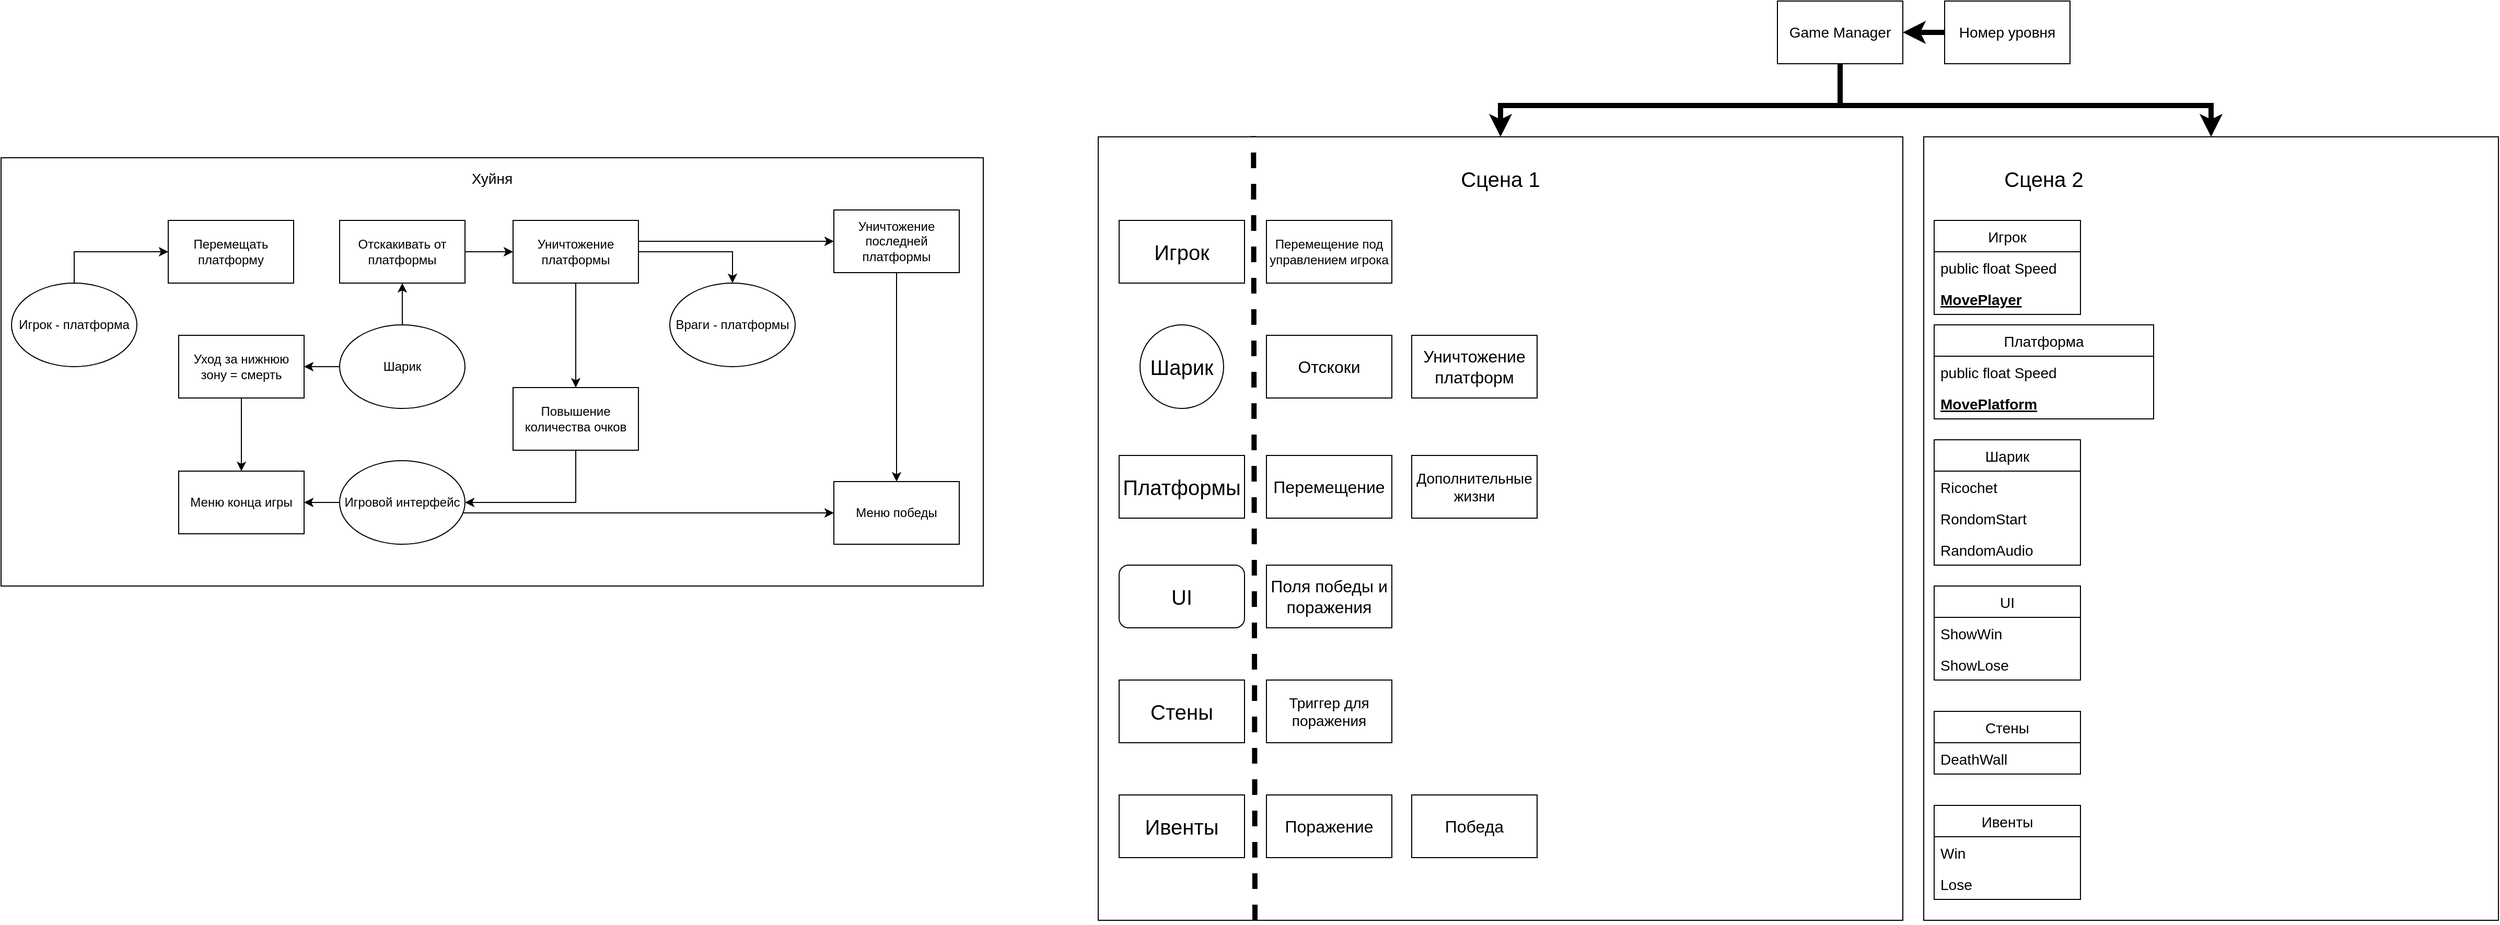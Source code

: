<mxfile version="20.0.4" type="device"><diagram id="8PPBx47oKJ03G-y6J3-x" name="Page-1"><mxGraphModel dx="1422" dy="762" grid="1" gridSize="10" guides="1" tooltips="1" connect="1" arrows="1" fold="1" page="1" pageScale="1" pageWidth="827" pageHeight="1169" math="0" shadow="0"><root><mxCell id="0"/><mxCell id="1" parent="0"/><mxCell id="Qo7JZYeFU071OT8m-PcR-28" value="" style="rounded=0;whiteSpace=wrap;html=1;fontSize=14;" vertex="1" parent="1"><mxGeometry x="30" y="240" width="940" height="410" as="geometry"/></mxCell><mxCell id="aQnVL8b83ygTikX0GSs1-15" style="edgeStyle=orthogonalEdgeStyle;rounded=0;orthogonalLoop=1;jettySize=auto;html=1;entryX=0;entryY=0.5;entryDx=0;entryDy=0;" parent="1" source="aQnVL8b83ygTikX0GSs1-1" target="aQnVL8b83ygTikX0GSs1-4" edge="1"><mxGeometry relative="1" as="geometry"><Array as="points"><mxPoint x="100" y="330"/></Array></mxGeometry></mxCell><mxCell id="aQnVL8b83ygTikX0GSs1-1" value="Игрок - платформа" style="ellipse;whiteSpace=wrap;html=1;" parent="1" vertex="1"><mxGeometry x="40" y="360" width="120" height="80" as="geometry"/></mxCell><mxCell id="aQnVL8b83ygTikX0GSs1-2" value="Враги - платформы" style="ellipse;whiteSpace=wrap;html=1;" parent="1" vertex="1"><mxGeometry x="670" y="360" width="120" height="80" as="geometry"/></mxCell><mxCell id="aQnVL8b83ygTikX0GSs1-20" value="" style="edgeStyle=orthogonalEdgeStyle;rounded=0;orthogonalLoop=1;jettySize=auto;html=1;" parent="1" source="aQnVL8b83ygTikX0GSs1-3" target="aQnVL8b83ygTikX0GSs1-18" edge="1"><mxGeometry relative="1" as="geometry"/></mxCell><mxCell id="aQnVL8b83ygTikX0GSs1-24" style="edgeStyle=orthogonalEdgeStyle;rounded=0;orthogonalLoop=1;jettySize=auto;html=1;entryX=0;entryY=0.5;entryDx=0;entryDy=0;" parent="1" source="aQnVL8b83ygTikX0GSs1-3" target="aQnVL8b83ygTikX0GSs1-23" edge="1"><mxGeometry relative="1" as="geometry"><Array as="points"><mxPoint x="827" y="580"/></Array></mxGeometry></mxCell><mxCell id="aQnVL8b83ygTikX0GSs1-3" value="Игровой интерфейс" style="ellipse;whiteSpace=wrap;html=1;" parent="1" vertex="1"><mxGeometry x="354" y="530" width="120" height="80" as="geometry"/></mxCell><mxCell id="aQnVL8b83ygTikX0GSs1-4" value="Перемещать платформу" style="rounded=0;whiteSpace=wrap;html=1;" parent="1" vertex="1"><mxGeometry x="190" y="300" width="120" height="60" as="geometry"/></mxCell><mxCell id="aQnVL8b83ygTikX0GSs1-7" value="" style="edgeStyle=orthogonalEdgeStyle;rounded=0;orthogonalLoop=1;jettySize=auto;html=1;" parent="1" source="aQnVL8b83ygTikX0GSs1-5" target="aQnVL8b83ygTikX0GSs1-6" edge="1"><mxGeometry relative="1" as="geometry"/></mxCell><mxCell id="aQnVL8b83ygTikX0GSs1-17" value="" style="edgeStyle=orthogonalEdgeStyle;rounded=0;orthogonalLoop=1;jettySize=auto;html=1;" parent="1" source="aQnVL8b83ygTikX0GSs1-5" target="aQnVL8b83ygTikX0GSs1-16" edge="1"><mxGeometry relative="1" as="geometry"/></mxCell><mxCell id="aQnVL8b83ygTikX0GSs1-5" value="Шарик" style="ellipse;whiteSpace=wrap;html=1;" parent="1" vertex="1"><mxGeometry x="354" y="400" width="120" height="80" as="geometry"/></mxCell><mxCell id="aQnVL8b83ygTikX0GSs1-10" value="" style="edgeStyle=orthogonalEdgeStyle;rounded=0;orthogonalLoop=1;jettySize=auto;html=1;" parent="1" source="aQnVL8b83ygTikX0GSs1-6" target="aQnVL8b83ygTikX0GSs1-9" edge="1"><mxGeometry relative="1" as="geometry"/></mxCell><mxCell id="aQnVL8b83ygTikX0GSs1-6" value="Отскакивать от платформы" style="rounded=0;whiteSpace=wrap;html=1;" parent="1" vertex="1"><mxGeometry x="354" y="300" width="120" height="60" as="geometry"/></mxCell><mxCell id="aQnVL8b83ygTikX0GSs1-11" style="edgeStyle=orthogonalEdgeStyle;rounded=0;orthogonalLoop=1;jettySize=auto;html=1;" parent="1" source="aQnVL8b83ygTikX0GSs1-9" target="aQnVL8b83ygTikX0GSs1-2" edge="1"><mxGeometry relative="1" as="geometry"><Array as="points"><mxPoint x="730" y="330"/></Array></mxGeometry></mxCell><mxCell id="aQnVL8b83ygTikX0GSs1-13" style="edgeStyle=orthogonalEdgeStyle;rounded=0;orthogonalLoop=1;jettySize=auto;html=1;entryX=0.5;entryY=0;entryDx=0;entryDy=0;" parent="1" source="aQnVL8b83ygTikX0GSs1-9" target="aQnVL8b83ygTikX0GSs1-12" edge="1"><mxGeometry relative="1" as="geometry"/></mxCell><mxCell id="aQnVL8b83ygTikX0GSs1-22" style="edgeStyle=orthogonalEdgeStyle;rounded=0;orthogonalLoop=1;jettySize=auto;html=1;entryX=0;entryY=0.5;entryDx=0;entryDy=0;" parent="1" source="aQnVL8b83ygTikX0GSs1-9" target="aQnVL8b83ygTikX0GSs1-21" edge="1"><mxGeometry relative="1" as="geometry"><Array as="points"><mxPoint x="827" y="320"/></Array></mxGeometry></mxCell><mxCell id="aQnVL8b83ygTikX0GSs1-9" value="Уничтожение платформы" style="rounded=0;whiteSpace=wrap;html=1;" parent="1" vertex="1"><mxGeometry x="520" y="300" width="120" height="60" as="geometry"/></mxCell><mxCell id="aQnVL8b83ygTikX0GSs1-14" style="edgeStyle=orthogonalEdgeStyle;rounded=0;orthogonalLoop=1;jettySize=auto;html=1;entryX=1;entryY=0.5;entryDx=0;entryDy=0;" parent="1" source="aQnVL8b83ygTikX0GSs1-12" target="aQnVL8b83ygTikX0GSs1-3" edge="1"><mxGeometry relative="1" as="geometry"><Array as="points"><mxPoint x="580" y="570"/></Array></mxGeometry></mxCell><mxCell id="aQnVL8b83ygTikX0GSs1-12" value="Повышение количества очков" style="rounded=0;whiteSpace=wrap;html=1;" parent="1" vertex="1"><mxGeometry x="520" y="460" width="120" height="60" as="geometry"/></mxCell><mxCell id="aQnVL8b83ygTikX0GSs1-19" style="edgeStyle=orthogonalEdgeStyle;rounded=0;orthogonalLoop=1;jettySize=auto;html=1;entryX=0.5;entryY=0;entryDx=0;entryDy=0;" parent="1" source="aQnVL8b83ygTikX0GSs1-16" target="aQnVL8b83ygTikX0GSs1-18" edge="1"><mxGeometry relative="1" as="geometry"/></mxCell><mxCell id="aQnVL8b83ygTikX0GSs1-16" value="Уход за нижнюю зону = смерть" style="rounded=0;whiteSpace=wrap;html=1;" parent="1" vertex="1"><mxGeometry x="200" y="410" width="120" height="60" as="geometry"/></mxCell><mxCell id="aQnVL8b83ygTikX0GSs1-18" value="Меню конца игры" style="rounded=0;whiteSpace=wrap;html=1;" parent="1" vertex="1"><mxGeometry x="200" y="540" width="120" height="60" as="geometry"/></mxCell><mxCell id="aQnVL8b83ygTikX0GSs1-25" style="edgeStyle=orthogonalEdgeStyle;rounded=0;orthogonalLoop=1;jettySize=auto;html=1;entryX=0.5;entryY=0;entryDx=0;entryDy=0;" parent="1" source="aQnVL8b83ygTikX0GSs1-21" target="aQnVL8b83ygTikX0GSs1-23" edge="1"><mxGeometry relative="1" as="geometry"/></mxCell><mxCell id="aQnVL8b83ygTikX0GSs1-21" value="Уничтожение последней платформы" style="rounded=0;whiteSpace=wrap;html=1;" parent="1" vertex="1"><mxGeometry x="827" y="290" width="120" height="60" as="geometry"/></mxCell><mxCell id="aQnVL8b83ygTikX0GSs1-23" value="Меню победы" style="rounded=0;whiteSpace=wrap;html=1;" parent="1" vertex="1"><mxGeometry x="827" y="550" width="120" height="60" as="geometry"/></mxCell><mxCell id="Qo7JZYeFU071OT8m-PcR-1" value="" style="rounded=0;whiteSpace=wrap;html=1;" vertex="1" parent="1"><mxGeometry x="1080" y="220" width="770" height="750" as="geometry"/></mxCell><mxCell id="Qo7JZYeFU071OT8m-PcR-2" value="Сцена 1" style="text;html=1;strokeColor=none;fillColor=none;align=center;verticalAlign=middle;whiteSpace=wrap;rounded=0;fontSize=20;" vertex="1" parent="1"><mxGeometry x="1395" y="240" width="140" height="40" as="geometry"/></mxCell><mxCell id="Qo7JZYeFU071OT8m-PcR-3" value="Игрок" style="rounded=0;whiteSpace=wrap;html=1;fontSize=20;" vertex="1" parent="1"><mxGeometry x="1100" y="300" width="120" height="60" as="geometry"/></mxCell><mxCell id="Qo7JZYeFU071OT8m-PcR-4" value="Шарик" style="ellipse;whiteSpace=wrap;html=1;aspect=fixed;fontSize=20;" vertex="1" parent="1"><mxGeometry x="1120" y="400" width="80" height="80" as="geometry"/></mxCell><mxCell id="Qo7JZYeFU071OT8m-PcR-5" value="Платформы" style="rounded=0;whiteSpace=wrap;html=1;fontSize=20;" vertex="1" parent="1"><mxGeometry x="1100" y="525" width="120" height="60" as="geometry"/></mxCell><mxCell id="Qo7JZYeFU071OT8m-PcR-6" value="UI" style="rounded=1;whiteSpace=wrap;html=1;fontSize=20;" vertex="1" parent="1"><mxGeometry x="1100" y="630" width="120" height="60" as="geometry"/></mxCell><mxCell id="Qo7JZYeFU071OT8m-PcR-7" value="Стены" style="rounded=0;whiteSpace=wrap;html=1;fontSize=20;" vertex="1" parent="1"><mxGeometry x="1100" y="740" width="120" height="60" as="geometry"/></mxCell><mxCell id="Qo7JZYeFU071OT8m-PcR-8" value="Ивенты" style="rounded=0;whiteSpace=wrap;html=1;fontSize=20;" vertex="1" parent="1"><mxGeometry x="1100" y="850" width="120" height="60" as="geometry"/></mxCell><mxCell id="Qo7JZYeFU071OT8m-PcR-9" value="Отскоки" style="rounded=0;whiteSpace=wrap;html=1;fontSize=16;" vertex="1" parent="1"><mxGeometry x="1241" y="410" width="120" height="60" as="geometry"/></mxCell><mxCell id="Qo7JZYeFU071OT8m-PcR-10" value="Перемещение" style="rounded=0;whiteSpace=wrap;html=1;fontSize=16;" vertex="1" parent="1"><mxGeometry x="1241" y="525" width="120" height="60" as="geometry"/></mxCell><mxCell id="Qo7JZYeFU071OT8m-PcR-11" value="Уничтожение платформ" style="rounded=0;whiteSpace=wrap;html=1;fontSize=16;" vertex="1" parent="1"><mxGeometry x="1380" y="410" width="120" height="60" as="geometry"/></mxCell><mxCell id="Qo7JZYeFU071OT8m-PcR-12" value="Перемещение под управлением игрока" style="rounded=0;whiteSpace=wrap;html=1;fontSize=12;" vertex="1" parent="1"><mxGeometry x="1241" y="300" width="120" height="60" as="geometry"/></mxCell><mxCell id="Qo7JZYeFU071OT8m-PcR-13" value="Поля победы и поражения" style="rounded=0;whiteSpace=wrap;html=1;fontSize=16;" vertex="1" parent="1"><mxGeometry x="1241" y="630" width="120" height="60" as="geometry"/></mxCell><mxCell id="Qo7JZYeFU071OT8m-PcR-15" value="Поражение" style="rounded=0;whiteSpace=wrap;html=1;fontSize=16;" vertex="1" parent="1"><mxGeometry x="1241" y="850" width="120" height="60" as="geometry"/></mxCell><mxCell id="Qo7JZYeFU071OT8m-PcR-16" value="Победа" style="rounded=0;whiteSpace=wrap;html=1;fontSize=16;" vertex="1" parent="1"><mxGeometry x="1380" y="850" width="120" height="60" as="geometry"/></mxCell><mxCell id="Qo7JZYeFU071OT8m-PcR-17" value="" style="rounded=0;whiteSpace=wrap;html=1;" vertex="1" parent="1"><mxGeometry x="1870" y="220" width="550" height="750" as="geometry"/></mxCell><mxCell id="Qo7JZYeFU071OT8m-PcR-19" value="Сцена 2" style="text;html=1;strokeColor=none;fillColor=none;align=center;verticalAlign=middle;whiteSpace=wrap;rounded=0;fontSize=20;" vertex="1" parent="1"><mxGeometry x="1915" y="240" width="140" height="40" as="geometry"/></mxCell><mxCell id="Qo7JZYeFU071OT8m-PcR-20" value="Дополнительные жизни" style="rounded=0;whiteSpace=wrap;html=1;fontSize=14;" vertex="1" parent="1"><mxGeometry x="1380" y="525" width="120" height="60" as="geometry"/></mxCell><mxCell id="Qo7JZYeFU071OT8m-PcR-21" value="Триггер для поражения" style="rounded=0;whiteSpace=wrap;html=1;fontSize=14;" vertex="1" parent="1"><mxGeometry x="1241" y="740" width="120" height="60" as="geometry"/></mxCell><mxCell id="Qo7JZYeFU071OT8m-PcR-25" style="edgeStyle=orthogonalEdgeStyle;rounded=0;jumpSize=11;orthogonalLoop=1;jettySize=auto;html=1;fontSize=14;endSize=6;strokeWidth=5;" edge="1" parent="1" source="Qo7JZYeFU071OT8m-PcR-22" target="Qo7JZYeFU071OT8m-PcR-1"><mxGeometry relative="1" as="geometry"><Array as="points"><mxPoint x="1790" y="190"/><mxPoint x="1465" y="190"/></Array></mxGeometry></mxCell><mxCell id="Qo7JZYeFU071OT8m-PcR-26" style="edgeStyle=orthogonalEdgeStyle;rounded=0;jumpSize=11;orthogonalLoop=1;jettySize=auto;html=1;entryX=0.5;entryY=0;entryDx=0;entryDy=0;fontSize=14;endSize=6;strokeWidth=5;" edge="1" parent="1" source="Qo7JZYeFU071OT8m-PcR-22" target="Qo7JZYeFU071OT8m-PcR-17"><mxGeometry relative="1" as="geometry"><Array as="points"><mxPoint x="1790" y="190"/><mxPoint x="2145" y="190"/></Array></mxGeometry></mxCell><mxCell id="Qo7JZYeFU071OT8m-PcR-22" value="Game Manager" style="rounded=0;whiteSpace=wrap;html=1;fontSize=14;" vertex="1" parent="1"><mxGeometry x="1730" y="90" width="120" height="60" as="geometry"/></mxCell><mxCell id="Qo7JZYeFU071OT8m-PcR-27" value="" style="edgeStyle=orthogonalEdgeStyle;rounded=0;jumpSize=11;orthogonalLoop=1;jettySize=auto;html=1;fontSize=14;endSize=6;strokeWidth=5;" edge="1" parent="1" source="Qo7JZYeFU071OT8m-PcR-23" target="Qo7JZYeFU071OT8m-PcR-22"><mxGeometry relative="1" as="geometry"/></mxCell><mxCell id="Qo7JZYeFU071OT8m-PcR-23" value="Номер уровня" style="rounded=0;whiteSpace=wrap;html=1;fontSize=14;" vertex="1" parent="1"><mxGeometry x="1890" y="90" width="120" height="60" as="geometry"/></mxCell><mxCell id="Qo7JZYeFU071OT8m-PcR-24" value="" style="endArrow=none;dashed=1;html=1;rounded=0;fontSize=14;spacing=2;endSize=6;jumpSize=10;strokeWidth=5;entryX=0.193;entryY=-0.001;entryDx=0;entryDy=0;entryPerimeter=0;" edge="1" parent="1" target="Qo7JZYeFU071OT8m-PcR-1"><mxGeometry width="50" height="50" relative="1" as="geometry"><mxPoint x="1230" y="970" as="sourcePoint"/><mxPoint x="1230" y="220" as="targetPoint"/></mxGeometry></mxCell><mxCell id="Qo7JZYeFU071OT8m-PcR-29" value="Хуйня" style="text;html=1;strokeColor=none;fillColor=none;align=center;verticalAlign=middle;whiteSpace=wrap;rounded=0;fontSize=14;" vertex="1" parent="1"><mxGeometry x="470" y="245" width="60" height="30" as="geometry"/></mxCell><mxCell id="Qo7JZYeFU071OT8m-PcR-32" value="Платформа" style="swimlane;fontStyle=0;childLayout=stackLayout;horizontal=1;startSize=30;horizontalStack=0;resizeParent=1;resizeParentMax=0;resizeLast=0;collapsible=1;marginBottom=0;fontSize=14;" vertex="1" parent="1"><mxGeometry x="1880" y="400" width="210" height="90" as="geometry"/></mxCell><mxCell id="Qo7JZYeFU071OT8m-PcR-68" value="public float Speed" style="text;strokeColor=none;fillColor=none;align=left;verticalAlign=middle;spacingLeft=4;spacingRight=4;overflow=hidden;points=[[0,0.5],[1,0.5]];portConstraint=eastwest;rotatable=0;fontSize=14;" vertex="1" parent="Qo7JZYeFU071OT8m-PcR-32"><mxGeometry y="30" width="210" height="30" as="geometry"/></mxCell><mxCell id="Qo7JZYeFU071OT8m-PcR-33" value="MovePlatform" style="text;strokeColor=none;fillColor=none;align=left;verticalAlign=middle;spacingLeft=4;spacingRight=4;overflow=hidden;points=[[0,0.5],[1,0.5]];portConstraint=eastwest;rotatable=0;fontSize=14;fontStyle=5" vertex="1" parent="Qo7JZYeFU071OT8m-PcR-32"><mxGeometry y="60" width="210" height="30" as="geometry"/></mxCell><mxCell id="Qo7JZYeFU071OT8m-PcR-37" value="Шарик" style="swimlane;fontStyle=0;childLayout=stackLayout;horizontal=1;startSize=30;horizontalStack=0;resizeParent=1;resizeParentMax=0;resizeLast=0;collapsible=1;marginBottom=0;fontSize=14;" vertex="1" parent="1"><mxGeometry x="1880" y="510" width="140" height="120" as="geometry"/></mxCell><mxCell id="Qo7JZYeFU071OT8m-PcR-38" value="Ricochet" style="text;strokeColor=none;fillColor=none;align=left;verticalAlign=middle;spacingLeft=4;spacingRight=4;overflow=hidden;points=[[0,0.5],[1,0.5]];portConstraint=eastwest;rotatable=0;fontSize=14;" vertex="1" parent="Qo7JZYeFU071OT8m-PcR-37"><mxGeometry y="30" width="140" height="30" as="geometry"/></mxCell><mxCell id="Qo7JZYeFU071OT8m-PcR-39" value="RondomStart" style="text;strokeColor=none;fillColor=none;align=left;verticalAlign=middle;spacingLeft=4;spacingRight=4;overflow=hidden;points=[[0,0.5],[1,0.5]];portConstraint=eastwest;rotatable=0;fontSize=14;" vertex="1" parent="Qo7JZYeFU071OT8m-PcR-37"><mxGeometry y="60" width="140" height="30" as="geometry"/></mxCell><mxCell id="Qo7JZYeFU071OT8m-PcR-40" value="RandomAudio" style="text;strokeColor=none;fillColor=none;align=left;verticalAlign=middle;spacingLeft=4;spacingRight=4;overflow=hidden;points=[[0,0.5],[1,0.5]];portConstraint=eastwest;rotatable=0;fontSize=14;" vertex="1" parent="Qo7JZYeFU071OT8m-PcR-37"><mxGeometry y="90" width="140" height="30" as="geometry"/></mxCell><mxCell id="Qo7JZYeFU071OT8m-PcR-41" value="Игрок" style="swimlane;fontStyle=0;childLayout=stackLayout;horizontal=1;startSize=30;horizontalStack=0;resizeParent=1;resizeParentMax=0;resizeLast=0;collapsible=1;marginBottom=0;fontSize=14;" vertex="1" parent="1"><mxGeometry x="1880" y="300" width="140" height="90" as="geometry"/></mxCell><mxCell id="Qo7JZYeFU071OT8m-PcR-67" value="public float Speed" style="text;strokeColor=none;fillColor=none;align=left;verticalAlign=middle;spacingLeft=4;spacingRight=4;overflow=hidden;points=[[0,0.5],[1,0.5]];portConstraint=eastwest;rotatable=0;fontSize=14;fontStyle=0" vertex="1" parent="Qo7JZYeFU071OT8m-PcR-41"><mxGeometry y="30" width="140" height="30" as="geometry"/></mxCell><mxCell id="Qo7JZYeFU071OT8m-PcR-42" value="MovePlayer" style="text;strokeColor=none;fillColor=none;align=left;verticalAlign=middle;spacingLeft=4;spacingRight=4;overflow=hidden;points=[[0,0.5],[1,0.5]];portConstraint=eastwest;rotatable=0;fontSize=14;fontStyle=5" vertex="1" parent="Qo7JZYeFU071OT8m-PcR-41"><mxGeometry y="60" width="140" height="30" as="geometry"/></mxCell><mxCell id="Qo7JZYeFU071OT8m-PcR-45" value="UI" style="swimlane;fontStyle=0;childLayout=stackLayout;horizontal=1;startSize=30;horizontalStack=0;resizeParent=1;resizeParentMax=0;resizeLast=0;collapsible=1;marginBottom=0;fontSize=14;" vertex="1" parent="1"><mxGeometry x="1880" y="650" width="140" height="90" as="geometry"><mxRectangle x="1880" y="570" width="50" height="30" as="alternateBounds"/></mxGeometry></mxCell><mxCell id="Qo7JZYeFU071OT8m-PcR-49" value="ShowWin" style="text;strokeColor=none;fillColor=none;align=left;verticalAlign=middle;spacingLeft=4;spacingRight=4;overflow=hidden;points=[[0,0.5],[1,0.5]];portConstraint=eastwest;rotatable=0;fontSize=14;" vertex="1" parent="Qo7JZYeFU071OT8m-PcR-45"><mxGeometry y="30" width="140" height="30" as="geometry"/></mxCell><mxCell id="Qo7JZYeFU071OT8m-PcR-51" value="ShowLose" style="text;strokeColor=none;fillColor=none;align=left;verticalAlign=middle;spacingLeft=4;spacingRight=4;overflow=hidden;points=[[0,0.5],[1,0.5]];portConstraint=eastwest;rotatable=0;fontSize=14;" vertex="1" parent="Qo7JZYeFU071OT8m-PcR-45"><mxGeometry y="60" width="140" height="30" as="geometry"/></mxCell><mxCell id="Qo7JZYeFU071OT8m-PcR-55" value="Стены" style="swimlane;fontStyle=0;childLayout=stackLayout;horizontal=1;startSize=30;horizontalStack=0;resizeParent=1;resizeParentMax=0;resizeLast=0;collapsible=1;marginBottom=0;fontSize=14;" vertex="1" parent="1"><mxGeometry x="1880" y="770" width="140" height="60" as="geometry"/></mxCell><mxCell id="Qo7JZYeFU071OT8m-PcR-56" value="DeathWall" style="text;strokeColor=none;fillColor=none;align=left;verticalAlign=middle;spacingLeft=4;spacingRight=4;overflow=hidden;points=[[0,0.5],[1,0.5]];portConstraint=eastwest;rotatable=0;fontSize=14;" vertex="1" parent="Qo7JZYeFU071OT8m-PcR-55"><mxGeometry y="30" width="140" height="30" as="geometry"/></mxCell><mxCell id="Qo7JZYeFU071OT8m-PcR-59" value="Ивенты" style="swimlane;fontStyle=0;childLayout=stackLayout;horizontal=1;startSize=30;horizontalStack=0;resizeParent=1;resizeParentMax=0;resizeLast=0;collapsible=1;marginBottom=0;fontSize=14;" vertex="1" parent="1"><mxGeometry x="1880" y="860" width="140" height="90" as="geometry"/></mxCell><mxCell id="Qo7JZYeFU071OT8m-PcR-60" value="Win" style="text;strokeColor=none;fillColor=none;align=left;verticalAlign=middle;spacingLeft=4;spacingRight=4;overflow=hidden;points=[[0,0.5],[1,0.5]];portConstraint=eastwest;rotatable=0;fontSize=14;" vertex="1" parent="Qo7JZYeFU071OT8m-PcR-59"><mxGeometry y="30" width="140" height="30" as="geometry"/></mxCell><mxCell id="Qo7JZYeFU071OT8m-PcR-61" value="Lose" style="text;strokeColor=none;fillColor=none;align=left;verticalAlign=middle;spacingLeft=4;spacingRight=4;overflow=hidden;points=[[0,0.5],[1,0.5]];portConstraint=eastwest;rotatable=0;fontSize=14;" vertex="1" parent="Qo7JZYeFU071OT8m-PcR-59"><mxGeometry y="60" width="140" height="30" as="geometry"/></mxCell></root></mxGraphModel></diagram></mxfile>